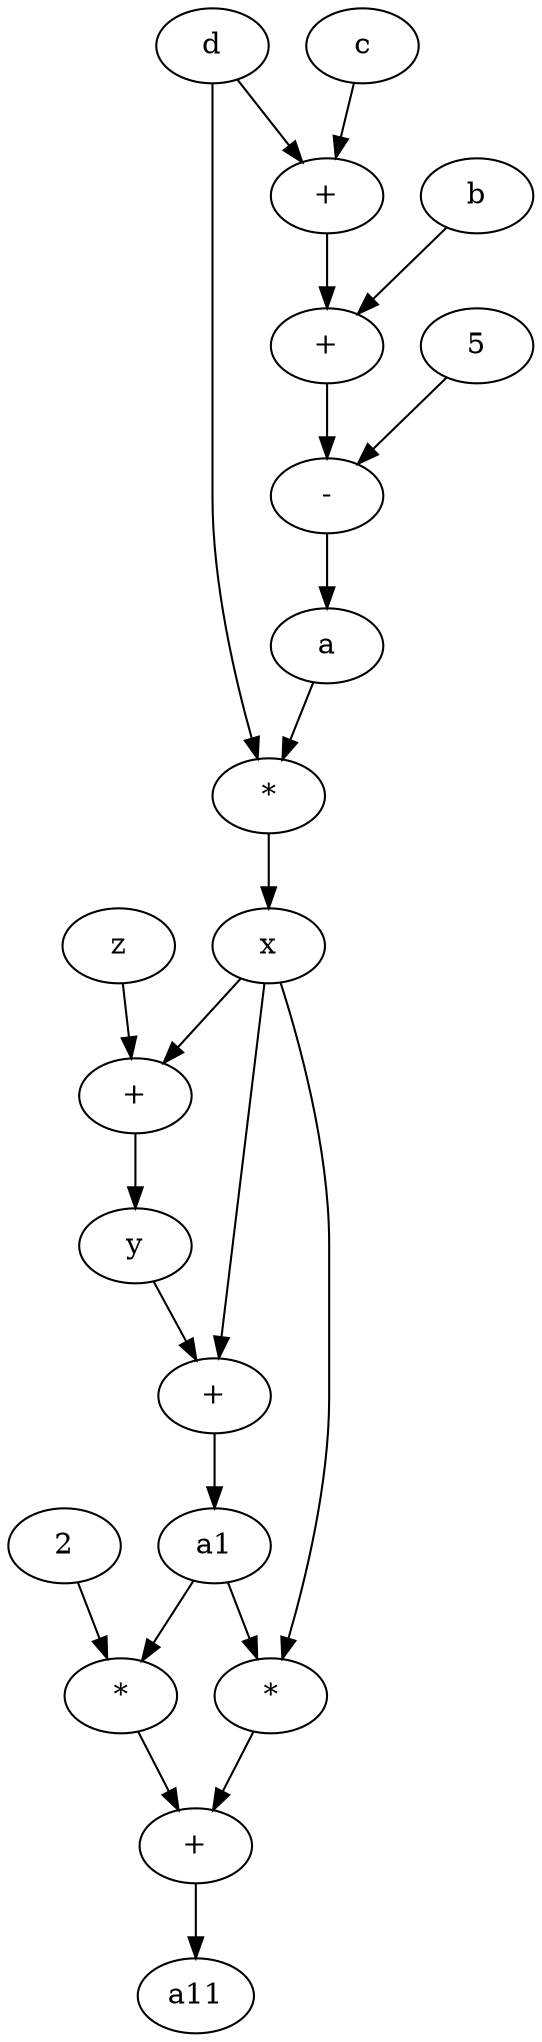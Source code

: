 digraph DFG {
    "0x11ce05e50" [label="a"];
    "0x11ce05e50" -> "0x11ce06310";
    "0x11ce06310" [label="*"];
    "0x11ce06310" -> "0x11ce05db0";
    "0x11ce05db0" [label="x"];
    "0x11ce05db0" -> "0x11ce066a0";
    "0x11ce066a0" [label="+"];
    "0x11ce066a0" -> "0x11ce061d0";
    "0x11ce061d0" [label="y"];
    "0x11ce061d0" -> "0x11ce066e0";
    "0x11ce066e0" [label="+"];
    "0x11ce066e0" -> "0x11ce06580";
    "0x11ce06580" [label="a1"];
    "0x11ce06580" -> "0x11ce068b0";
    "0x11ce068b0" [label="*"];
    "0x11ce068b0" -> "0x11ce06760";
    "0x11ce06760" [label="+"];
    "0x11ce06760" -> "0x11ce05df0";
    "0x11ce05df0" [label="a11"];
    "0x11ce06580" -> "0x11ce06500";
    "0x11ce06500" [label="*"];
    "0x11ce06500" -> "0x11ce06760";
    "0x11ce05db0" -> "0x11ce066e0";
    "0x11ce05db0" -> "0x11ce068b0";
    "0x11ce05d30" [label="5"];
    "0x11ce05d30" -> "0x11ce06400";
    "0x11ce06400" [label="-"];
    "0x11ce06400" -> "0x11ce05e50";
    "0x11ce060e0" [label="d"];
    "0x11ce060e0" -> "0x11ce062d0";
    "0x11ce062d0" [label="+"];
    "0x11ce062d0" -> "0x11ce063c0";
    "0x11ce063c0" [label="+"];
    "0x11ce063c0" -> "0x11ce06400";
    "0x11ce060e0" -> "0x11ce06310";
    "0x11ce06150" [label="c"];
    "0x11ce06150" -> "0x11ce062d0";
    "0x11ce06350" [label="b"];
    "0x11ce06350" -> "0x11ce063c0";
    "0x11ce06660" [label="z"];
    "0x11ce06660" -> "0x11ce066a0";
    "0x11ce064c0" [label="2"];
    "0x11ce064c0" -> "0x11ce06500";
}
